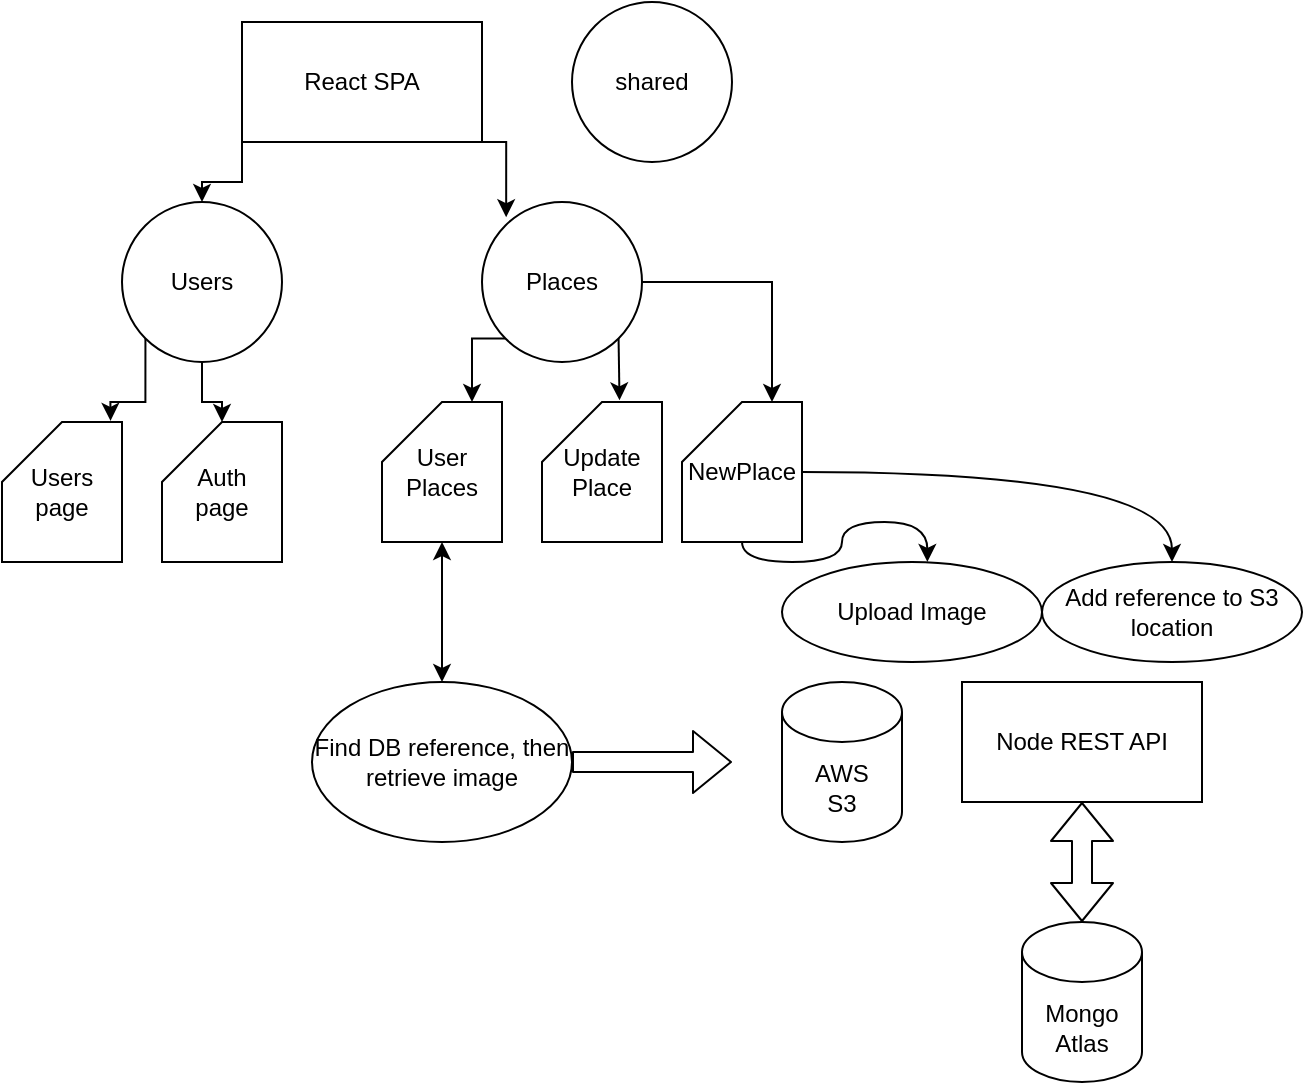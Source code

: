 <mxfile version="14.9.8" type="device"><diagram id="PK-iveadiEQzY4va7PAp" name="Page-1"><mxGraphModel dx="930" dy="467" grid="1" gridSize="10" guides="1" tooltips="1" connect="1" arrows="1" fold="1" page="1" pageScale="1" pageWidth="850" pageHeight="1100" math="0" shadow="0"><root><mxCell id="0"/><mxCell id="1" parent="0"/><mxCell id="OkLUKCNAFrJ9RRAjc3O8-5" style="edgeStyle=orthogonalEdgeStyle;rounded=0;orthogonalLoop=1;jettySize=auto;html=1;exitX=0;exitY=1;exitDx=0;exitDy=0;" edge="1" parent="1" source="OkLUKCNAFrJ9RRAjc3O8-1" target="OkLUKCNAFrJ9RRAjc3O8-2"><mxGeometry relative="1" as="geometry"/></mxCell><mxCell id="OkLUKCNAFrJ9RRAjc3O8-7" style="edgeStyle=orthogonalEdgeStyle;rounded=0;orthogonalLoop=1;jettySize=auto;html=1;exitX=1;exitY=1;exitDx=0;exitDy=0;entryX=0.151;entryY=0.095;entryDx=0;entryDy=0;entryPerimeter=0;" edge="1" parent="1" source="OkLUKCNAFrJ9RRAjc3O8-1" target="OkLUKCNAFrJ9RRAjc3O8-3"><mxGeometry relative="1" as="geometry"/></mxCell><mxCell id="OkLUKCNAFrJ9RRAjc3O8-1" value="React SPA" style="rounded=0;whiteSpace=wrap;html=1;" vertex="1" parent="1"><mxGeometry x="280" y="160" width="120" height="60" as="geometry"/></mxCell><mxCell id="OkLUKCNAFrJ9RRAjc3O8-24" value="" style="edgeStyle=orthogonalEdgeStyle;rounded=0;orthogonalLoop=1;jettySize=auto;html=1;" edge="1" parent="1" source="OkLUKCNAFrJ9RRAjc3O8-2" target="OkLUKCNAFrJ9RRAjc3O8-19"><mxGeometry relative="1" as="geometry"/></mxCell><mxCell id="OkLUKCNAFrJ9RRAjc3O8-25" style="edgeStyle=orthogonalEdgeStyle;rounded=0;orthogonalLoop=1;jettySize=auto;html=1;exitX=0;exitY=1;exitDx=0;exitDy=0;entryX=0.904;entryY=-0.008;entryDx=0;entryDy=0;entryPerimeter=0;" edge="1" parent="1" source="OkLUKCNAFrJ9RRAjc3O8-2" target="OkLUKCNAFrJ9RRAjc3O8-18"><mxGeometry relative="1" as="geometry"/></mxCell><mxCell id="OkLUKCNAFrJ9RRAjc3O8-2" value="Users" style="ellipse;whiteSpace=wrap;html=1;aspect=fixed;" vertex="1" parent="1"><mxGeometry x="220" y="250" width="80" height="80" as="geometry"/></mxCell><mxCell id="OkLUKCNAFrJ9RRAjc3O8-22" style="edgeStyle=orthogonalEdgeStyle;rounded=0;orthogonalLoop=1;jettySize=auto;html=1;exitX=1;exitY=1;exitDx=0;exitDy=0;" edge="1" parent="1" source="OkLUKCNAFrJ9RRAjc3O8-3"><mxGeometry relative="1" as="geometry"><mxPoint x="468.152" y="318.242" as="targetPoint"/></mxGeometry></mxCell><mxCell id="OkLUKCNAFrJ9RRAjc3O8-27" style="edgeStyle=orthogonalEdgeStyle;rounded=0;orthogonalLoop=1;jettySize=auto;html=1;exitX=0;exitY=1;exitDx=0;exitDy=0;entryX=0;entryY=0;entryDx=45;entryDy=0;entryPerimeter=0;" edge="1" parent="1" source="OkLUKCNAFrJ9RRAjc3O8-3" target="OkLUKCNAFrJ9RRAjc3O8-14"><mxGeometry relative="1" as="geometry"/></mxCell><mxCell id="OkLUKCNAFrJ9RRAjc3O8-28" style="edgeStyle=orthogonalEdgeStyle;rounded=0;orthogonalLoop=1;jettySize=auto;html=1;exitX=1;exitY=1;exitDx=0;exitDy=0;entryX=0.646;entryY=-0.012;entryDx=0;entryDy=0;entryPerimeter=0;" edge="1" parent="1" source="OkLUKCNAFrJ9RRAjc3O8-3" target="OkLUKCNAFrJ9RRAjc3O8-13"><mxGeometry relative="1" as="geometry"/></mxCell><mxCell id="OkLUKCNAFrJ9RRAjc3O8-29" style="edgeStyle=orthogonalEdgeStyle;rounded=0;orthogonalLoop=1;jettySize=auto;html=1;exitX=1;exitY=0.5;exitDx=0;exitDy=0;entryX=0;entryY=0;entryDx=45;entryDy=0;entryPerimeter=0;" edge="1" parent="1" source="OkLUKCNAFrJ9RRAjc3O8-3" target="OkLUKCNAFrJ9RRAjc3O8-12"><mxGeometry relative="1" as="geometry"/></mxCell><mxCell id="OkLUKCNAFrJ9RRAjc3O8-3" value="Places&lt;span style=&quot;color: rgba(0 , 0 , 0 , 0) ; font-family: monospace ; font-size: 0px&quot;&gt;%3CmxGraphModel%3E%3Croot%3E%3CmxCell%20id%3D%220%22%2F%3E%3CmxCell%20id%3D%221%22%20parent%3D%220%22%2F%3E%3CmxCell%20id%3D%222%22%20value%3D%22Users%22%20style%3D%22ellipse%3BwhiteSpace%3Dwrap%3Bhtml%3D1%3Baspect%3Dfixed%3B%22%20vertex%3D%221%22%20parent%3D%221%22%3E%3CmxGeometry%20x%3D%22190%22%20y%3D%22230%22%20width%3D%2280%22%20height%3D%2280%22%20as%3D%22geometry%22%2F%3E%3C%2FmxCell%3E%3C%2Froot%3E%3C%2FmxGraphModel%3E&lt;/span&gt;" style="ellipse;whiteSpace=wrap;html=1;aspect=fixed;" vertex="1" parent="1"><mxGeometry x="400" y="250" width="80" height="80" as="geometry"/></mxCell><mxCell id="OkLUKCNAFrJ9RRAjc3O8-4" value="shared" style="ellipse;whiteSpace=wrap;html=1;aspect=fixed;" vertex="1" parent="1"><mxGeometry x="445" y="150" width="80" height="80" as="geometry"/></mxCell><mxCell id="OkLUKCNAFrJ9RRAjc3O8-9" value="Node REST API" style="rounded=0;whiteSpace=wrap;html=1;" vertex="1" parent="1"><mxGeometry x="640" y="490" width="120" height="60" as="geometry"/></mxCell><mxCell id="OkLUKCNAFrJ9RRAjc3O8-38" style="edgeStyle=orthogonalEdgeStyle;rounded=0;orthogonalLoop=1;jettySize=auto;html=1;exitX=1;exitY=0.5;exitDx=0;exitDy=0;exitPerimeter=0;entryX=0.5;entryY=0;entryDx=0;entryDy=0;curved=1;" edge="1" parent="1" source="OkLUKCNAFrJ9RRAjc3O8-12" target="OkLUKCNAFrJ9RRAjc3O8-33"><mxGeometry relative="1" as="geometry"><mxPoint x="650" y="385.121" as="targetPoint"/></mxGeometry></mxCell><mxCell id="OkLUKCNAFrJ9RRAjc3O8-40" style="edgeStyle=orthogonalEdgeStyle;curved=1;rounded=0;orthogonalLoop=1;jettySize=auto;html=1;entryX=0.559;entryY=-0.001;entryDx=0;entryDy=0;entryPerimeter=0;" edge="1" parent="1" source="OkLUKCNAFrJ9RRAjc3O8-12" target="OkLUKCNAFrJ9RRAjc3O8-32"><mxGeometry relative="1" as="geometry"><mxPoint x="640" y="420" as="targetPoint"/><Array as="points"><mxPoint x="530" y="430"/><mxPoint x="580" y="430"/><mxPoint x="580" y="410"/><mxPoint x="623" y="410"/></Array></mxGeometry></mxCell><mxCell id="OkLUKCNAFrJ9RRAjc3O8-12" value="NewPlace" style="shape=card;whiteSpace=wrap;html=1;" vertex="1" parent="1"><mxGeometry x="500" y="350" width="60" height="70" as="geometry"/></mxCell><mxCell id="OkLUKCNAFrJ9RRAjc3O8-13" value="Update&lt;br&gt;Place&lt;span style=&quot;color: rgba(0 , 0 , 0 , 0) ; font-family: monospace ; font-size: 0px&quot;&gt;%3CmxGraphModel%3E%3Croot%3E%3CmxCell%20id%3D%220%22%2F%3E%3CmxCell%20id%3D%221%22%20parent%3D%220%22%2F%3E%3CmxCell%20id%3D%222%22%20value%3D%22NewPlace%22%20style%3D%22shape%3Dcard%3BwhiteSpace%3Dwrap%3Bhtml%3D1%3B%22%20vertex%3D%221%22%20parent%3D%221%22%3E%3CmxGeometry%20x%3D%22520%22%20y%3D%22160%22%20width%3D%2260%22%20height%3D%2270%22%20as%3D%22geometry%22%2F%3E%3C%2FmxCell%3E%3C%2Froot%3E%3C%2FmxGraphModel%3E&lt;/span&gt;" style="shape=card;whiteSpace=wrap;html=1;" vertex="1" parent="1"><mxGeometry x="430" y="350" width="60" height="70" as="geometry"/></mxCell><mxCell id="OkLUKCNAFrJ9RRAjc3O8-14" value="User&lt;br&gt;Places" style="shape=card;whiteSpace=wrap;html=1;" vertex="1" parent="1"><mxGeometry x="350" y="350" width="60" height="70" as="geometry"/></mxCell><mxCell id="OkLUKCNAFrJ9RRAjc3O8-18" value="Users&lt;br&gt;page" style="shape=card;whiteSpace=wrap;html=1;" vertex="1" parent="1"><mxGeometry x="160" y="360" width="60" height="70" as="geometry"/></mxCell><mxCell id="OkLUKCNAFrJ9RRAjc3O8-19" value="Auth&lt;br&gt;page" style="shape=card;whiteSpace=wrap;html=1;" vertex="1" parent="1"><mxGeometry x="240" y="360" width="60" height="70" as="geometry"/></mxCell><mxCell id="OkLUKCNAFrJ9RRAjc3O8-30" value="AWS&lt;br&gt;S3" style="shape=cylinder3;whiteSpace=wrap;html=1;boundedLbl=1;backgroundOutline=1;size=15;" vertex="1" parent="1"><mxGeometry x="550" y="490" width="60" height="80" as="geometry"/></mxCell><mxCell id="OkLUKCNAFrJ9RRAjc3O8-31" value="Mongo&lt;br&gt;Atlas" style="shape=cylinder3;whiteSpace=wrap;html=1;boundedLbl=1;backgroundOutline=1;size=15;" vertex="1" parent="1"><mxGeometry x="670" y="610" width="60" height="80" as="geometry"/></mxCell><mxCell id="OkLUKCNAFrJ9RRAjc3O8-32" value="Upload Image" style="ellipse;whiteSpace=wrap;html=1;" vertex="1" parent="1"><mxGeometry x="550" y="430" width="130" height="50" as="geometry"/></mxCell><mxCell id="OkLUKCNAFrJ9RRAjc3O8-33" value="Add reference to S3 location" style="ellipse;whiteSpace=wrap;html=1;" vertex="1" parent="1"><mxGeometry x="680" y="430" width="130" height="50" as="geometry"/></mxCell><mxCell id="OkLUKCNAFrJ9RRAjc3O8-34" value="Find DB reference, then retrieve image" style="ellipse;whiteSpace=wrap;html=1;" vertex="1" parent="1"><mxGeometry x="315" y="490" width="130" height="80" as="geometry"/></mxCell><mxCell id="OkLUKCNAFrJ9RRAjc3O8-35" value="" style="endArrow=classic;startArrow=classic;html=1;entryX=0.5;entryY=1;entryDx=0;entryDy=0;entryPerimeter=0;exitX=0.5;exitY=0;exitDx=0;exitDy=0;" edge="1" parent="1" source="OkLUKCNAFrJ9RRAjc3O8-34" target="OkLUKCNAFrJ9RRAjc3O8-14"><mxGeometry width="50" height="50" relative="1" as="geometry"><mxPoint x="330" y="480" as="sourcePoint"/><mxPoint x="380" y="430" as="targetPoint"/></mxGeometry></mxCell><mxCell id="OkLUKCNAFrJ9RRAjc3O8-36" value="" style="shape=flexArrow;endArrow=classic;html=1;exitX=1;exitY=0.5;exitDx=0;exitDy=0;" edge="1" parent="1" source="OkLUKCNAFrJ9RRAjc3O8-34"><mxGeometry width="50" height="50" relative="1" as="geometry"><mxPoint x="475" y="520" as="sourcePoint"/><mxPoint x="525" y="530" as="targetPoint"/></mxGeometry></mxCell><mxCell id="OkLUKCNAFrJ9RRAjc3O8-37" value="" style="shape=flexArrow;endArrow=classic;startArrow=classic;html=1;entryX=0.5;entryY=1;entryDx=0;entryDy=0;exitX=0.5;exitY=0;exitDx=0;exitDy=0;exitPerimeter=0;" edge="1" parent="1" source="OkLUKCNAFrJ9RRAjc3O8-31" target="OkLUKCNAFrJ9RRAjc3O8-9"><mxGeometry width="100" height="100" relative="1" as="geometry"><mxPoint x="600" y="670" as="sourcePoint"/><mxPoint x="700" y="570" as="targetPoint"/></mxGeometry></mxCell></root></mxGraphModel></diagram></mxfile>